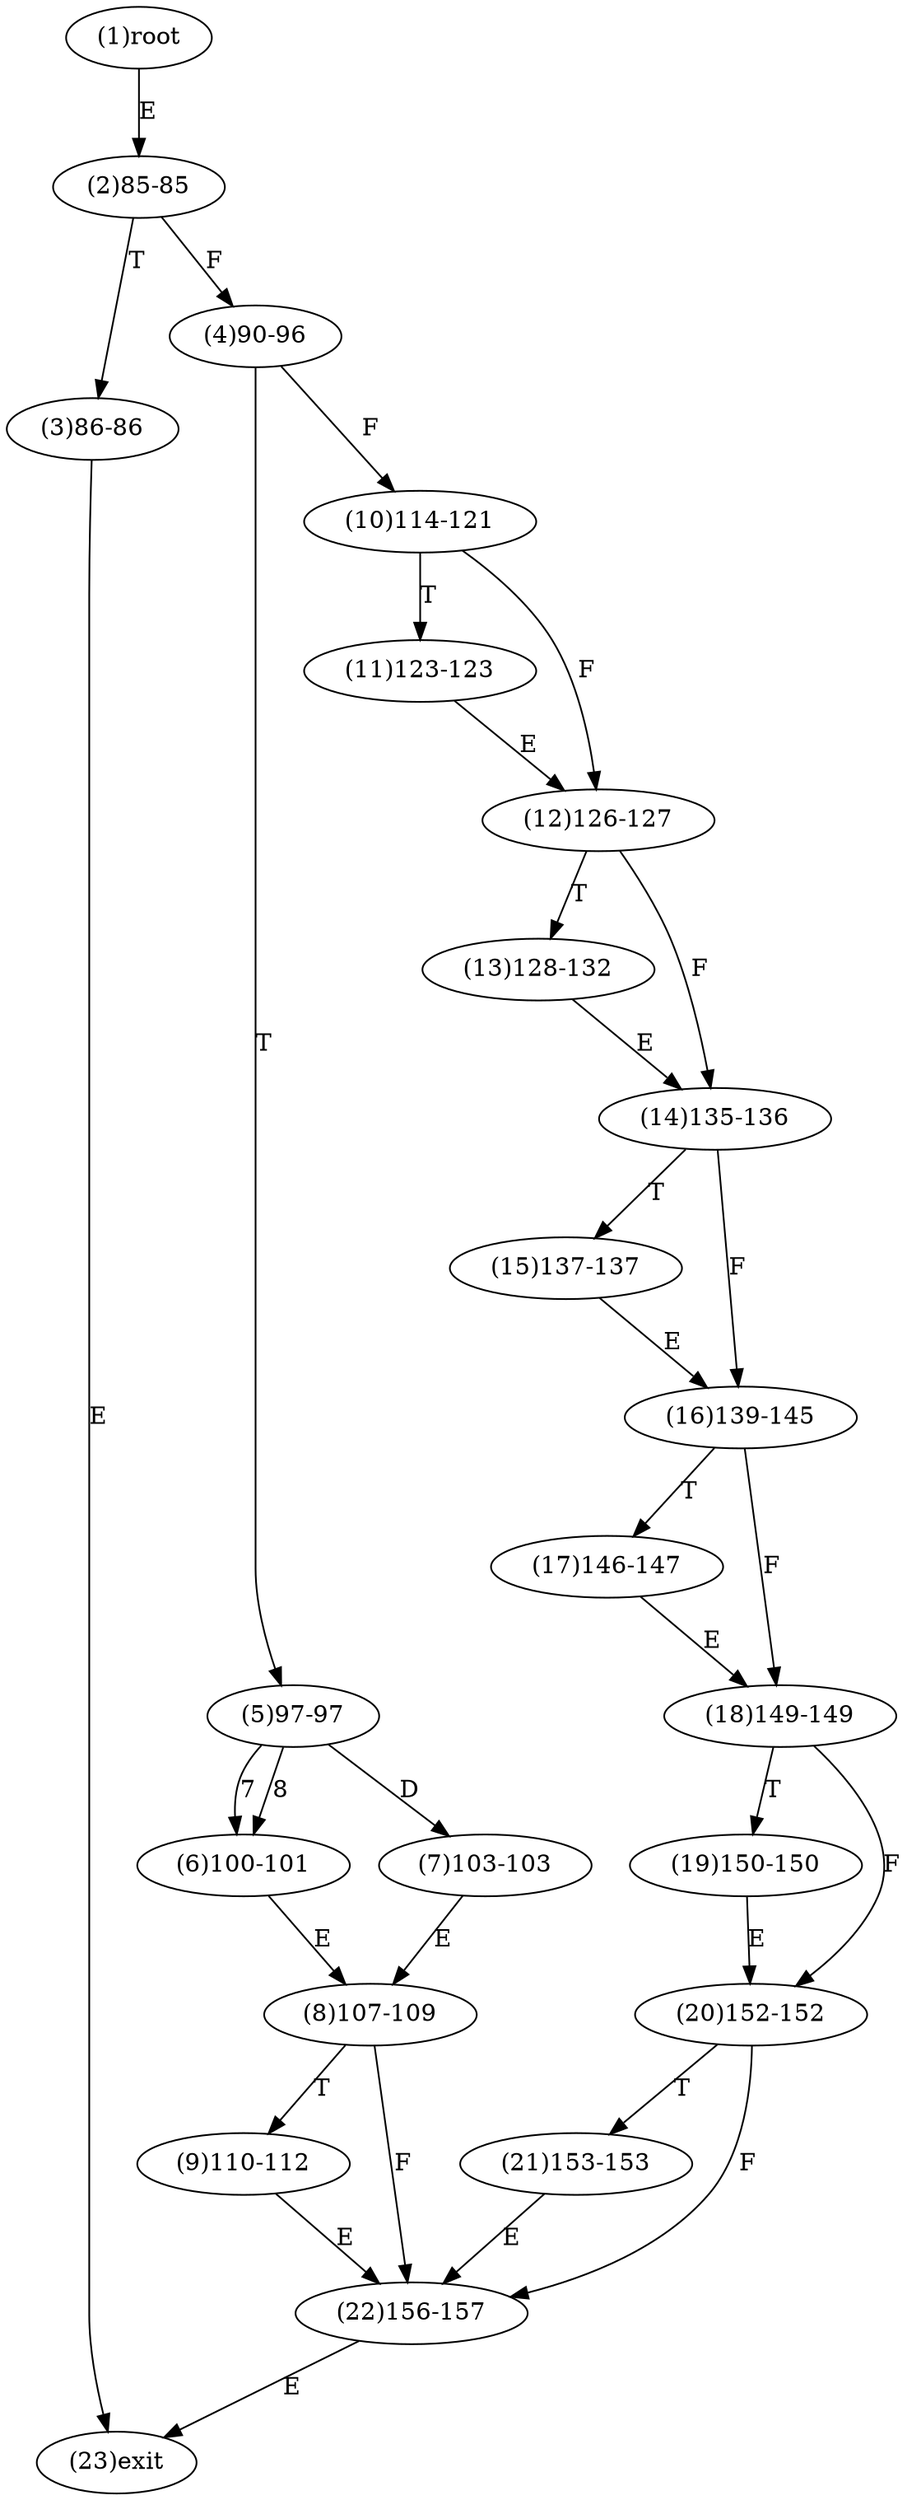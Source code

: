 digraph "" { 
1[ label="(1)root"];
2[ label="(2)85-85"];
3[ label="(3)86-86"];
4[ label="(4)90-96"];
5[ label="(5)97-97"];
6[ label="(6)100-101"];
7[ label="(7)103-103"];
8[ label="(8)107-109"];
9[ label="(9)110-112"];
10[ label="(10)114-121"];
11[ label="(11)123-123"];
12[ label="(12)126-127"];
13[ label="(13)128-132"];
14[ label="(14)135-136"];
15[ label="(15)137-137"];
17[ label="(17)146-147"];
16[ label="(16)139-145"];
19[ label="(19)150-150"];
18[ label="(18)149-149"];
21[ label="(21)153-153"];
20[ label="(20)152-152"];
23[ label="(23)exit"];
22[ label="(22)156-157"];
1->2[ label="E"];
2->4[ label="F"];
2->3[ label="T"];
3->23[ label="E"];
4->10[ label="F"];
4->5[ label="T"];
5->6[ label="7"];
5->6[ label="8"];
5->7[ label="D"];
6->8[ label="E"];
7->8[ label="E"];
8->22[ label="F"];
8->9[ label="T"];
9->22[ label="E"];
10->12[ label="F"];
10->11[ label="T"];
11->12[ label="E"];
12->14[ label="F"];
12->13[ label="T"];
13->14[ label="E"];
14->16[ label="F"];
14->15[ label="T"];
15->16[ label="E"];
16->18[ label="F"];
16->17[ label="T"];
17->18[ label="E"];
18->20[ label="F"];
18->19[ label="T"];
19->20[ label="E"];
20->22[ label="F"];
20->21[ label="T"];
21->22[ label="E"];
22->23[ label="E"];
}